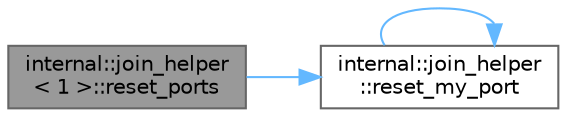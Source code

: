 digraph "internal::join_helper&lt; 1 &gt;::reset_ports"
{
 // LATEX_PDF_SIZE
  bgcolor="transparent";
  edge [fontname=Helvetica,fontsize=10,labelfontname=Helvetica,labelfontsize=10];
  node [fontname=Helvetica,fontsize=10,shape=box,height=0.2,width=0.4];
  rankdir="LR";
  Node1 [id="Node000001",label="internal::join_helper\l\< 1 \>::reset_ports",height=0.2,width=0.4,color="gray40", fillcolor="grey60", style="filled", fontcolor="black",tooltip=" "];
  Node1 -> Node2 [id="edge3_Node000001_Node000002",color="steelblue1",style="solid",tooltip=" "];
  Node2 [id="Node000002",label="internal::join_helper\l::reset_my_port",height=0.2,width=0.4,color="grey40", fillcolor="white", style="filled",URL="$structinternal_1_1join__helper.html#a0da024ac3c84d1f234bbe6d5062749ee",tooltip=" "];
  Node2 -> Node2 [id="edge4_Node000002_Node000002",color="steelblue1",style="solid",tooltip=" "];
}
